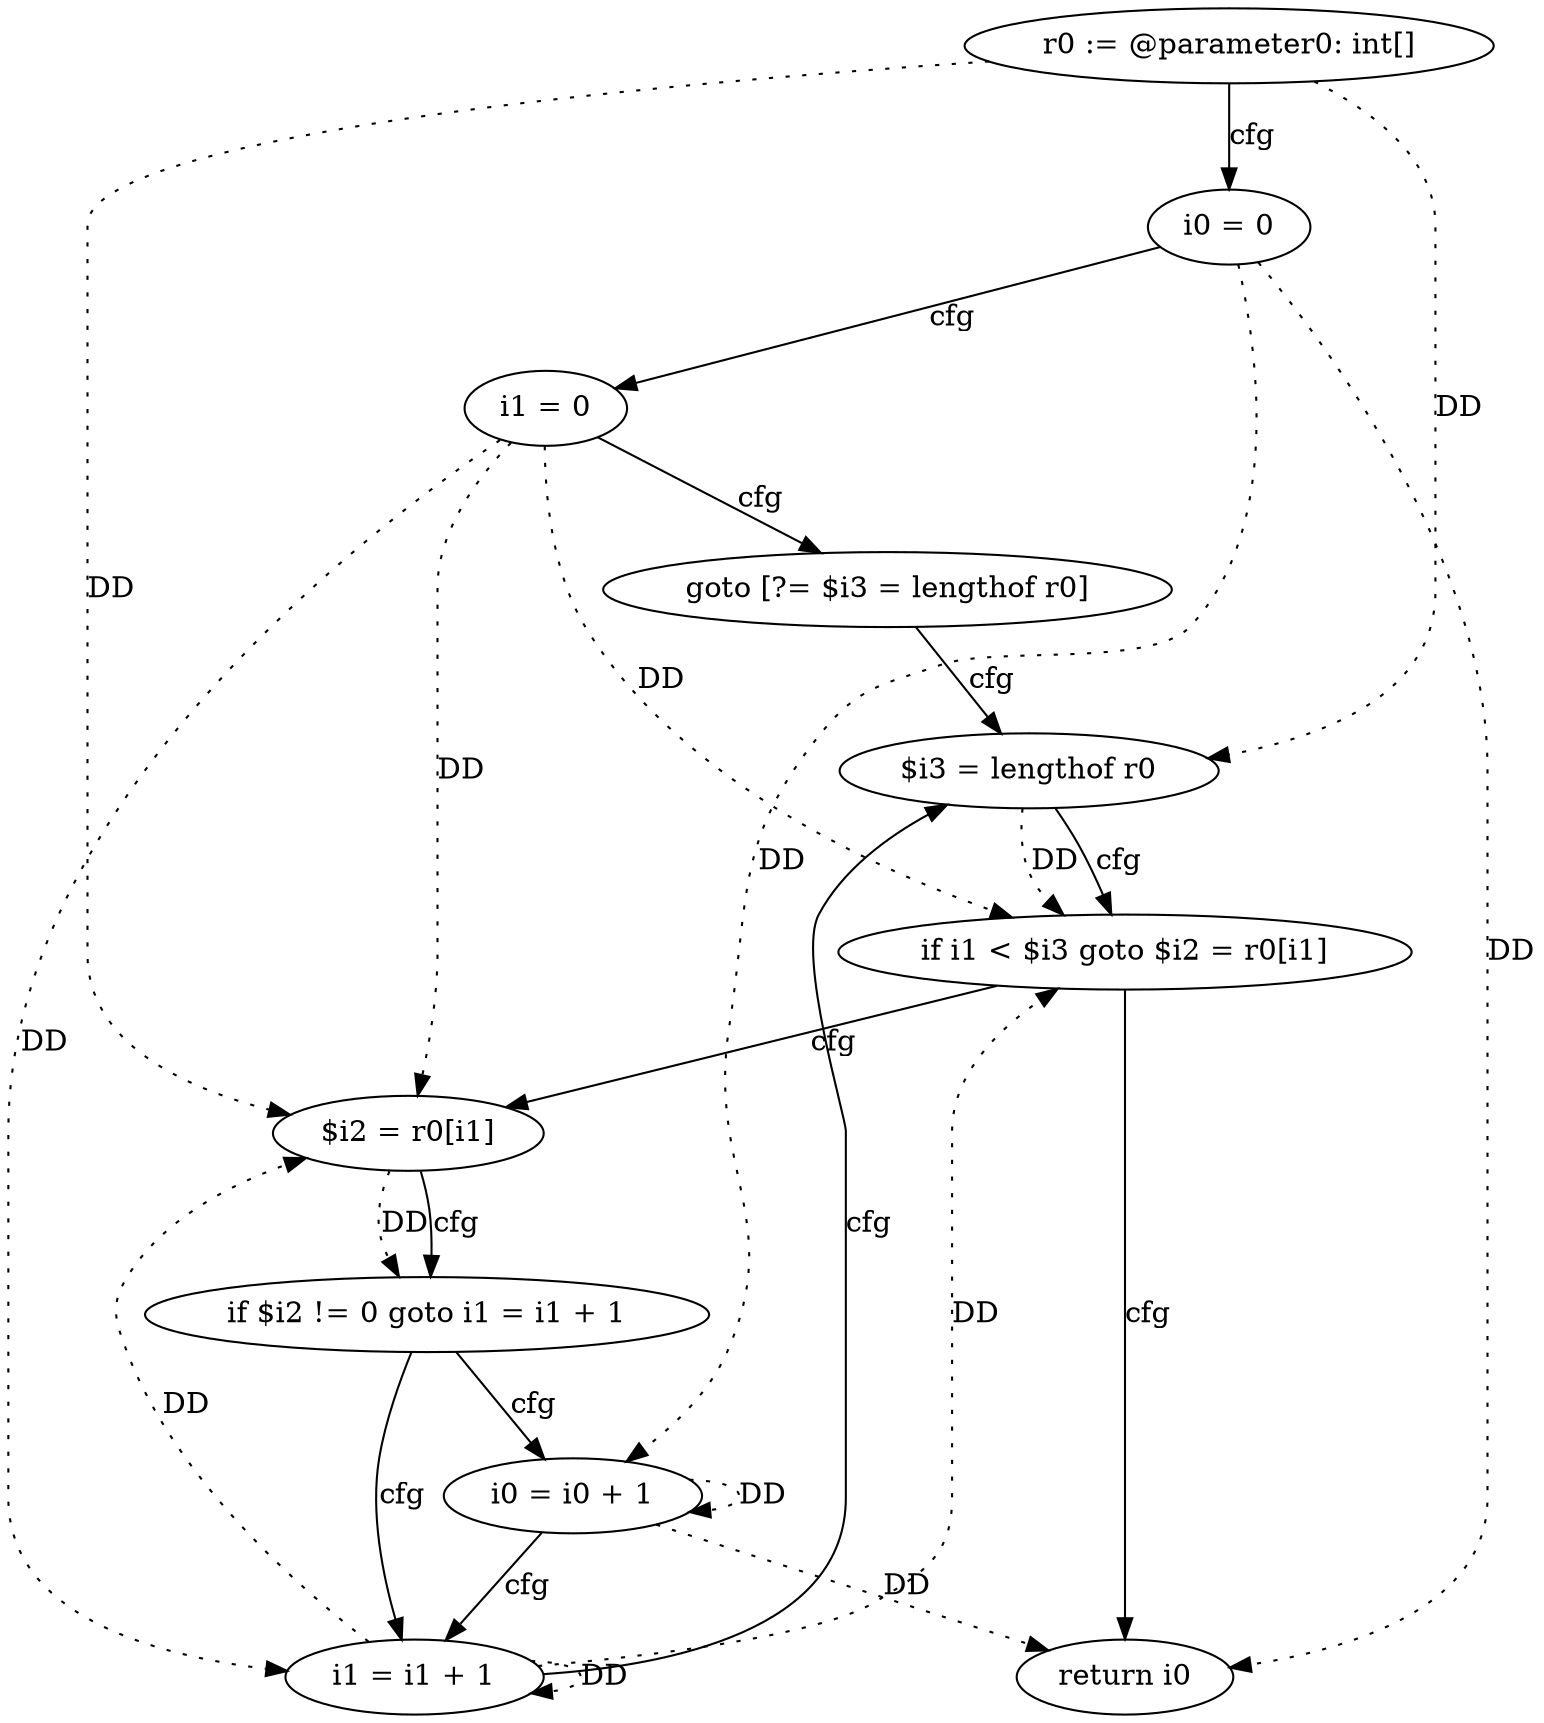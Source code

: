 digraph "cnt_zeroes" {
    "0" [label="r0 := @parameter0: int[]",];
    "1" [label="i0 = 0",];
    "2" [label="i1 = 0",];
    "3" [label="goto [?= $i3 = lengthof r0]",];
    "4" [label="$i2 = r0[i1]",];
    "5" [label="if $i2 != 0 goto i1 = i1 + 1",];
    "6" [label="i0 = i0 + 1",];
    "7" [label="i1 = i1 + 1",];
    "8" [label="$i3 = lengthof r0",];
    "9" [label="if i1 < $i3 goto $i2 = r0[i1]",];
    "10" [label="return i0",];
    "0"->"4" [label="DD",style=dotted,];
    "0"->"8" [label="DD",style=dotted,];
    "1"->"6" [label="DD",style=dotted,];
    "1"->"10" [label="DD",style=dotted,];
    "2"->"4" [label="DD",style=dotted,];
    "2"->"7" [label="DD",style=dotted,];
    "2"->"9" [label="DD",style=dotted,];
    "4"->"5" [label="DD",style=dotted,];
    "6"->"6" [label="DD",style=dotted,];
    "6"->"10" [label="DD",style=dotted,];
    "7"->"4" [label="DD",style=dotted,];
    "7"->"7" [label="DD",style=dotted,];
    "7"->"9" [label="DD",style=dotted,];
    "8"->"9" [label="DD",style=dotted,];
    "0"->"1" [label="cfg",];
    "1"->"2" [label="cfg",];
    "2"->"3" [label="cfg",];
    "3"->"8" [label="cfg",];
    "4"->"5" [label="cfg",];
    "5"->"6" [label="cfg",];
    "5"->"7" [label="cfg",];
    "6"->"7" [label="cfg",];
    "7"->"8" [label="cfg",];
    "8"->"9" [label="cfg",];
    "9"->"10" [label="cfg",];
    "9"->"4" [label="cfg",];
}
